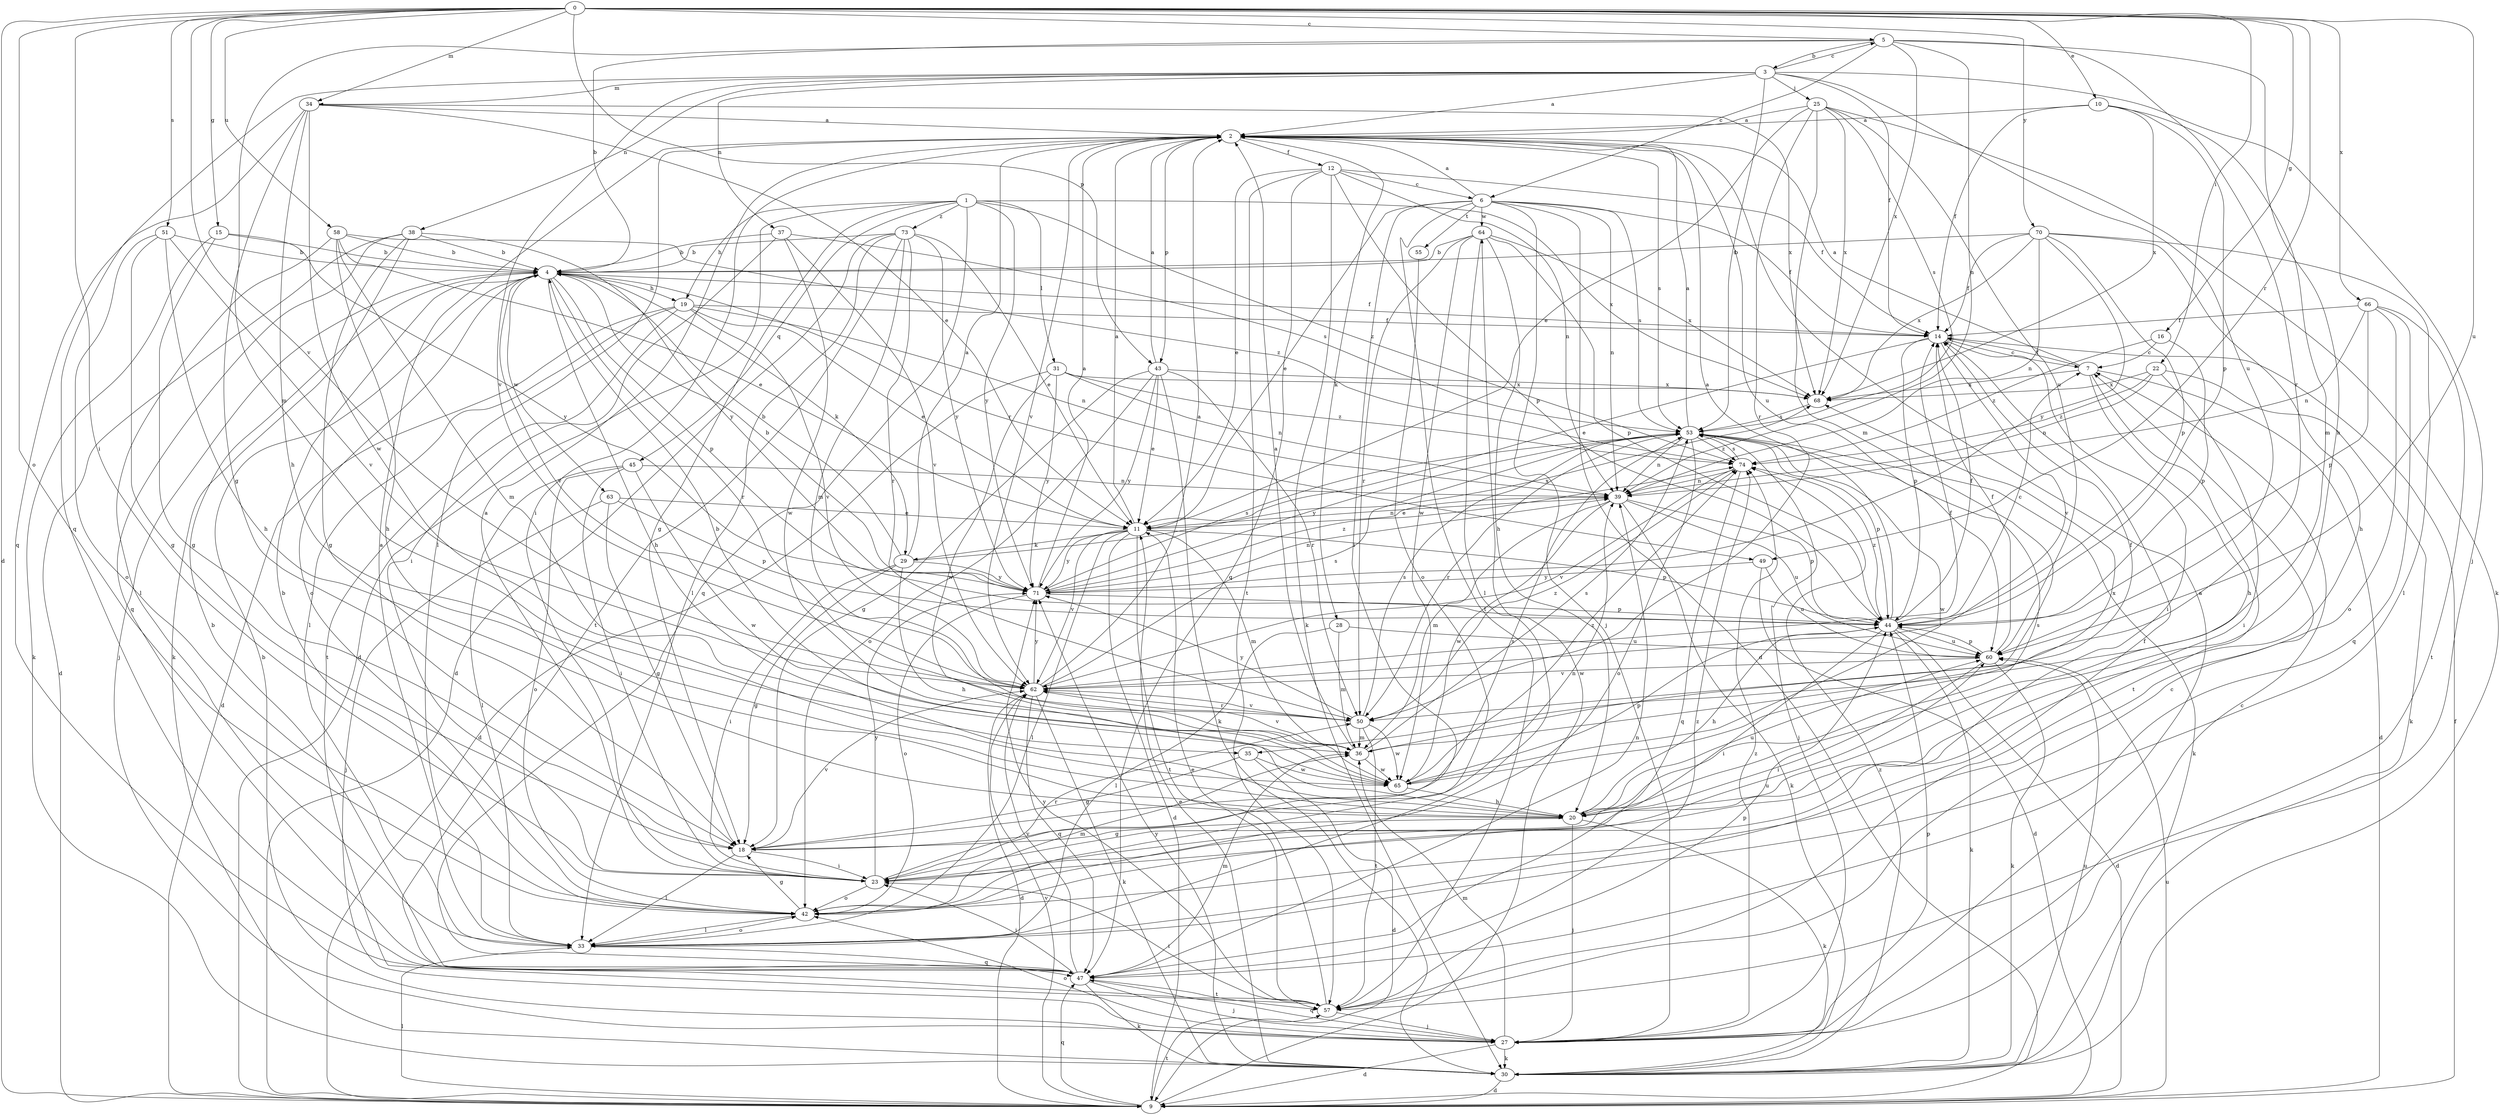strict digraph  {
0;
1;
2;
3;
4;
5;
6;
7;
9;
10;
11;
12;
14;
15;
16;
18;
19;
20;
22;
23;
25;
27;
28;
29;
30;
31;
33;
34;
35;
36;
37;
38;
39;
42;
43;
44;
45;
47;
49;
50;
51;
53;
55;
57;
58;
60;
62;
63;
64;
65;
66;
68;
70;
71;
73;
74;
0 -> 5  [label=c];
0 -> 9  [label=d];
0 -> 10  [label=e];
0 -> 15  [label=g];
0 -> 16  [label=g];
0 -> 22  [label=i];
0 -> 23  [label=i];
0 -> 34  [label=m];
0 -> 42  [label=o];
0 -> 43  [label=p];
0 -> 49  [label=r];
0 -> 51  [label=s];
0 -> 58  [label=u];
0 -> 60  [label=u];
0 -> 62  [label=v];
0 -> 66  [label=x];
0 -> 70  [label=y];
1 -> 9  [label=d];
1 -> 18  [label=g];
1 -> 19  [label=h];
1 -> 31  [label=l];
1 -> 45  [label=q];
1 -> 47  [label=q];
1 -> 68  [label=x];
1 -> 71  [label=y];
1 -> 73  [label=z];
1 -> 74  [label=z];
2 -> 12  [label=f];
2 -> 23  [label=i];
2 -> 28  [label=k];
2 -> 33  [label=l];
2 -> 43  [label=p];
2 -> 53  [label=s];
2 -> 60  [label=u];
2 -> 62  [label=v];
3 -> 2  [label=a];
3 -> 5  [label=c];
3 -> 14  [label=f];
3 -> 25  [label=j];
3 -> 27  [label=j];
3 -> 34  [label=m];
3 -> 37  [label=n];
3 -> 38  [label=n];
3 -> 47  [label=q];
3 -> 53  [label=s];
3 -> 60  [label=u];
3 -> 62  [label=v];
4 -> 14  [label=f];
4 -> 19  [label=h];
4 -> 20  [label=h];
4 -> 27  [label=j];
4 -> 29  [label=k];
4 -> 42  [label=o];
4 -> 44  [label=p];
4 -> 49  [label=r];
4 -> 50  [label=r];
4 -> 62  [label=v];
4 -> 63  [label=w];
5 -> 3  [label=b];
5 -> 4  [label=b];
5 -> 6  [label=c];
5 -> 20  [label=h];
5 -> 35  [label=m];
5 -> 39  [label=n];
5 -> 50  [label=r];
5 -> 68  [label=x];
6 -> 2  [label=a];
6 -> 9  [label=d];
6 -> 11  [label=e];
6 -> 14  [label=f];
6 -> 23  [label=i];
6 -> 27  [label=j];
6 -> 39  [label=n];
6 -> 53  [label=s];
6 -> 55  [label=t];
6 -> 57  [label=t];
6 -> 64  [label=w];
7 -> 2  [label=a];
7 -> 9  [label=d];
7 -> 14  [label=f];
7 -> 20  [label=h];
7 -> 57  [label=t];
7 -> 68  [label=x];
9 -> 14  [label=f];
9 -> 33  [label=l];
9 -> 47  [label=q];
9 -> 57  [label=t];
9 -> 60  [label=u];
9 -> 62  [label=v];
9 -> 64  [label=w];
10 -> 2  [label=a];
10 -> 14  [label=f];
10 -> 35  [label=m];
10 -> 44  [label=p];
10 -> 68  [label=x];
11 -> 2  [label=a];
11 -> 9  [label=d];
11 -> 29  [label=k];
11 -> 33  [label=l];
11 -> 36  [label=m];
11 -> 39  [label=n];
11 -> 44  [label=p];
11 -> 57  [label=t];
11 -> 62  [label=v];
11 -> 71  [label=y];
12 -> 6  [label=c];
12 -> 11  [label=e];
12 -> 14  [label=f];
12 -> 30  [label=k];
12 -> 39  [label=n];
12 -> 44  [label=p];
12 -> 47  [label=q];
12 -> 57  [label=t];
14 -> 7  [label=c];
14 -> 11  [label=e];
14 -> 23  [label=i];
14 -> 44  [label=p];
14 -> 62  [label=v];
15 -> 4  [label=b];
15 -> 18  [label=g];
15 -> 30  [label=k];
15 -> 71  [label=y];
16 -> 7  [label=c];
16 -> 44  [label=p];
16 -> 74  [label=z];
18 -> 23  [label=i];
18 -> 33  [label=l];
18 -> 39  [label=n];
18 -> 53  [label=s];
18 -> 62  [label=v];
19 -> 9  [label=d];
19 -> 11  [label=e];
19 -> 14  [label=f];
19 -> 33  [label=l];
19 -> 39  [label=n];
19 -> 57  [label=t];
19 -> 62  [label=v];
20 -> 18  [label=g];
20 -> 27  [label=j];
20 -> 30  [label=k];
20 -> 53  [label=s];
20 -> 60  [label=u];
22 -> 23  [label=i];
22 -> 30  [label=k];
22 -> 39  [label=n];
22 -> 68  [label=x];
22 -> 74  [label=z];
23 -> 2  [label=a];
23 -> 42  [label=o];
23 -> 50  [label=r];
23 -> 71  [label=y];
25 -> 2  [label=a];
25 -> 11  [label=e];
25 -> 30  [label=k];
25 -> 36  [label=m];
25 -> 50  [label=r];
25 -> 53  [label=s];
25 -> 60  [label=u];
25 -> 68  [label=x];
27 -> 2  [label=a];
27 -> 4  [label=b];
27 -> 7  [label=c];
27 -> 9  [label=d];
27 -> 30  [label=k];
27 -> 36  [label=m];
27 -> 42  [label=o];
27 -> 44  [label=p];
27 -> 47  [label=q];
27 -> 74  [label=z];
28 -> 33  [label=l];
28 -> 36  [label=m];
28 -> 60  [label=u];
29 -> 2  [label=a];
29 -> 4  [label=b];
29 -> 18  [label=g];
29 -> 20  [label=h];
29 -> 23  [label=i];
29 -> 68  [label=x];
29 -> 71  [label=y];
30 -> 9  [label=d];
30 -> 11  [label=e];
30 -> 60  [label=u];
30 -> 71  [label=y];
30 -> 74  [label=z];
31 -> 9  [label=d];
31 -> 39  [label=n];
31 -> 65  [label=w];
31 -> 68  [label=x];
31 -> 71  [label=y];
31 -> 74  [label=z];
33 -> 2  [label=a];
33 -> 14  [label=f];
33 -> 42  [label=o];
33 -> 47  [label=q];
34 -> 2  [label=a];
34 -> 11  [label=e];
34 -> 18  [label=g];
34 -> 20  [label=h];
34 -> 47  [label=q];
34 -> 65  [label=w];
34 -> 68  [label=x];
35 -> 9  [label=d];
35 -> 18  [label=g];
35 -> 65  [label=w];
36 -> 2  [label=a];
36 -> 14  [label=f];
36 -> 53  [label=s];
36 -> 62  [label=v];
36 -> 65  [label=w];
37 -> 4  [label=b];
37 -> 23  [label=i];
37 -> 53  [label=s];
37 -> 62  [label=v];
37 -> 65  [label=w];
38 -> 4  [label=b];
38 -> 9  [label=d];
38 -> 18  [label=g];
38 -> 30  [label=k];
38 -> 47  [label=q];
38 -> 71  [label=y];
39 -> 11  [label=e];
39 -> 30  [label=k];
39 -> 36  [label=m];
39 -> 44  [label=p];
39 -> 60  [label=u];
39 -> 65  [label=w];
42 -> 4  [label=b];
42 -> 18  [label=g];
42 -> 33  [label=l];
42 -> 36  [label=m];
42 -> 60  [label=u];
43 -> 2  [label=a];
43 -> 11  [label=e];
43 -> 18  [label=g];
43 -> 30  [label=k];
43 -> 42  [label=o];
43 -> 50  [label=r];
43 -> 68  [label=x];
43 -> 71  [label=y];
44 -> 2  [label=a];
44 -> 7  [label=c];
44 -> 9  [label=d];
44 -> 14  [label=f];
44 -> 20  [label=h];
44 -> 23  [label=i];
44 -> 30  [label=k];
44 -> 60  [label=u];
44 -> 74  [label=z];
45 -> 23  [label=i];
45 -> 33  [label=l];
45 -> 39  [label=n];
45 -> 42  [label=o];
45 -> 65  [label=w];
47 -> 4  [label=b];
47 -> 23  [label=i];
47 -> 27  [label=j];
47 -> 30  [label=k];
47 -> 36  [label=m];
47 -> 39  [label=n];
47 -> 57  [label=t];
47 -> 62  [label=v];
47 -> 74  [label=z];
49 -> 9  [label=d];
49 -> 60  [label=u];
49 -> 71  [label=y];
50 -> 36  [label=m];
50 -> 53  [label=s];
50 -> 57  [label=t];
50 -> 62  [label=v];
50 -> 65  [label=w];
50 -> 71  [label=y];
50 -> 74  [label=z];
51 -> 4  [label=b];
51 -> 18  [label=g];
51 -> 20  [label=h];
51 -> 42  [label=o];
51 -> 62  [label=v];
53 -> 2  [label=a];
53 -> 27  [label=j];
53 -> 30  [label=k];
53 -> 39  [label=n];
53 -> 42  [label=o];
53 -> 44  [label=p];
53 -> 50  [label=r];
53 -> 65  [label=w];
53 -> 71  [label=y];
53 -> 74  [label=z];
55 -> 42  [label=o];
57 -> 7  [label=c];
57 -> 11  [label=e];
57 -> 23  [label=i];
57 -> 27  [label=j];
57 -> 44  [label=p];
57 -> 71  [label=y];
58 -> 4  [label=b];
58 -> 11  [label=e];
58 -> 20  [label=h];
58 -> 33  [label=l];
58 -> 36  [label=m];
58 -> 74  [label=z];
60 -> 14  [label=f];
60 -> 23  [label=i];
60 -> 30  [label=k];
60 -> 44  [label=p];
60 -> 62  [label=v];
62 -> 2  [label=a];
62 -> 9  [label=d];
62 -> 14  [label=f];
62 -> 30  [label=k];
62 -> 47  [label=q];
62 -> 50  [label=r];
62 -> 53  [label=s];
62 -> 71  [label=y];
63 -> 11  [label=e];
63 -> 18  [label=g];
63 -> 27  [label=j];
63 -> 44  [label=p];
64 -> 4  [label=b];
64 -> 20  [label=h];
64 -> 33  [label=l];
64 -> 44  [label=p];
64 -> 50  [label=r];
64 -> 65  [label=w];
64 -> 68  [label=x];
65 -> 4  [label=b];
65 -> 20  [label=h];
65 -> 44  [label=p];
65 -> 68  [label=x];
65 -> 74  [label=z];
66 -> 14  [label=f];
66 -> 39  [label=n];
66 -> 42  [label=o];
66 -> 44  [label=p];
66 -> 47  [label=q];
66 -> 57  [label=t];
68 -> 53  [label=s];
70 -> 4  [label=b];
70 -> 14  [label=f];
70 -> 20  [label=h];
70 -> 33  [label=l];
70 -> 39  [label=n];
70 -> 44  [label=p];
70 -> 68  [label=x];
70 -> 71  [label=y];
71 -> 2  [label=a];
71 -> 4  [label=b];
71 -> 39  [label=n];
71 -> 42  [label=o];
71 -> 44  [label=p];
71 -> 53  [label=s];
71 -> 74  [label=z];
73 -> 4  [label=b];
73 -> 9  [label=d];
73 -> 11  [label=e];
73 -> 33  [label=l];
73 -> 36  [label=m];
73 -> 50  [label=r];
73 -> 57  [label=t];
73 -> 71  [label=y];
74 -> 39  [label=n];
74 -> 47  [label=q];
74 -> 53  [label=s];
74 -> 62  [label=v];
}
